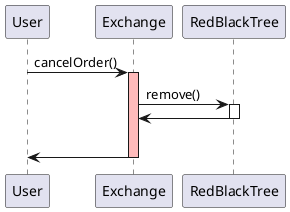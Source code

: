 @startuml

User -> Exchange: cancelOrder()
activate Exchange #FFBBBB
Exchange -> RedBlackTree: remove()
activate RedBlackTree
RedBlackTree -> Exchange
deactivate RedBlackTree
|||
Exchange -> User
deactivate Exchange

@enduml
